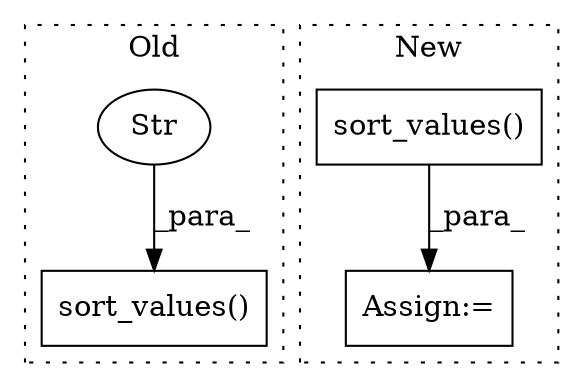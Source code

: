 digraph G {
subgraph cluster0 {
1 [label="sort_values()" a="75" s="6059,6165" l="93,1" shape="box"];
4 [label="Str" a="66" s="6152" l="13" shape="ellipse"];
label = "Old";
style="dotted";
}
subgraph cluster1 {
2 [label="sort_values()" a="75" s="5687,5728" l="16,1" shape="box"];
3 [label="Assign:=" a="68" s="6021" l="3" shape="box"];
label = "New";
style="dotted";
}
2 -> 3 [label="_para_"];
4 -> 1 [label="_para_"];
}